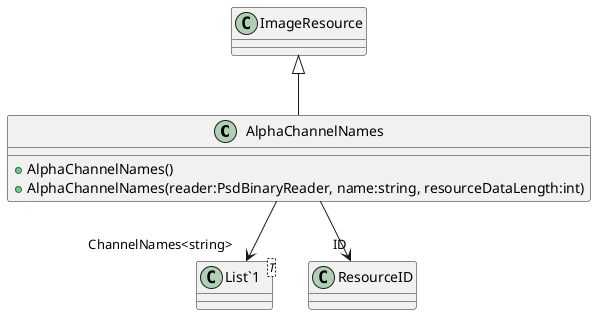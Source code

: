 @startuml
class AlphaChannelNames {
    + AlphaChannelNames()
    + AlphaChannelNames(reader:PsdBinaryReader, name:string, resourceDataLength:int)
}
class "List`1"<T> {
}
ImageResource <|-- AlphaChannelNames
AlphaChannelNames --> "ID" ResourceID
AlphaChannelNames --> "ChannelNames<string>" "List`1"
@enduml
